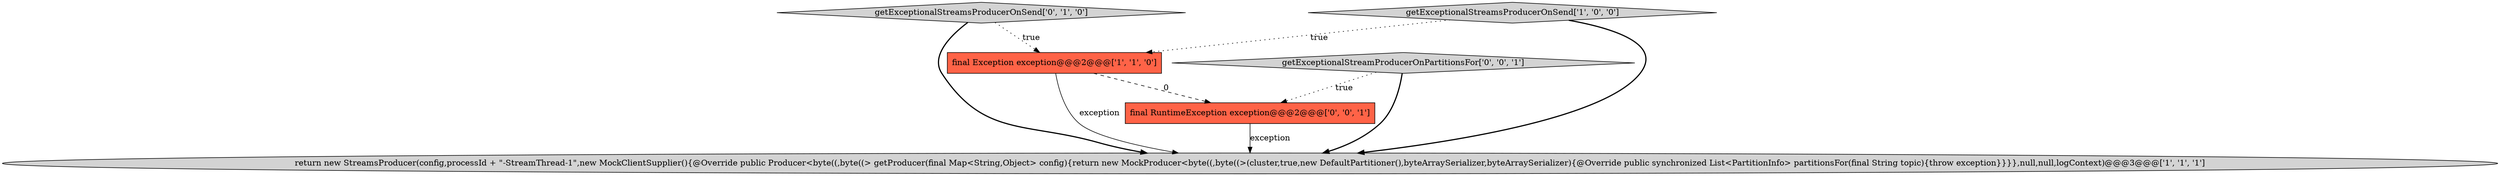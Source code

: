 digraph {
3 [style = filled, label = "getExceptionalStreamsProducerOnSend['0', '1', '0']", fillcolor = lightgray, shape = diamond image = "AAA0AAABBB2BBB"];
2 [style = filled, label = "final Exception exception@@@2@@@['1', '1', '0']", fillcolor = tomato, shape = box image = "AAA0AAABBB1BBB"];
1 [style = filled, label = "getExceptionalStreamsProducerOnSend['1', '0', '0']", fillcolor = lightgray, shape = diamond image = "AAA0AAABBB1BBB"];
5 [style = filled, label = "getExceptionalStreamProducerOnPartitionsFor['0', '0', '1']", fillcolor = lightgray, shape = diamond image = "AAA0AAABBB3BBB"];
0 [style = filled, label = "return new StreamsProducer(config,processId + \"-StreamThread-1\",new MockClientSupplier(){@Override public Producer<byte((,byte((> getProducer(final Map<String,Object> config){return new MockProducer<byte((,byte((>(cluster,true,new DefaultPartitioner(),byteArraySerializer,byteArraySerializer){@Override public synchronized List<PartitionInfo> partitionsFor(final String topic){throw exception}}}},null,null,logContext)@@@3@@@['1', '1', '1']", fillcolor = lightgray, shape = ellipse image = "AAA0AAABBB1BBB"];
4 [style = filled, label = "final RuntimeException exception@@@2@@@['0', '0', '1']", fillcolor = tomato, shape = box image = "AAA0AAABBB3BBB"];
3->0 [style = bold, label=""];
4->0 [style = solid, label="exception"];
1->0 [style = bold, label=""];
1->2 [style = dotted, label="true"];
5->0 [style = bold, label=""];
2->0 [style = solid, label="exception"];
5->4 [style = dotted, label="true"];
3->2 [style = dotted, label="true"];
2->4 [style = dashed, label="0"];
}
